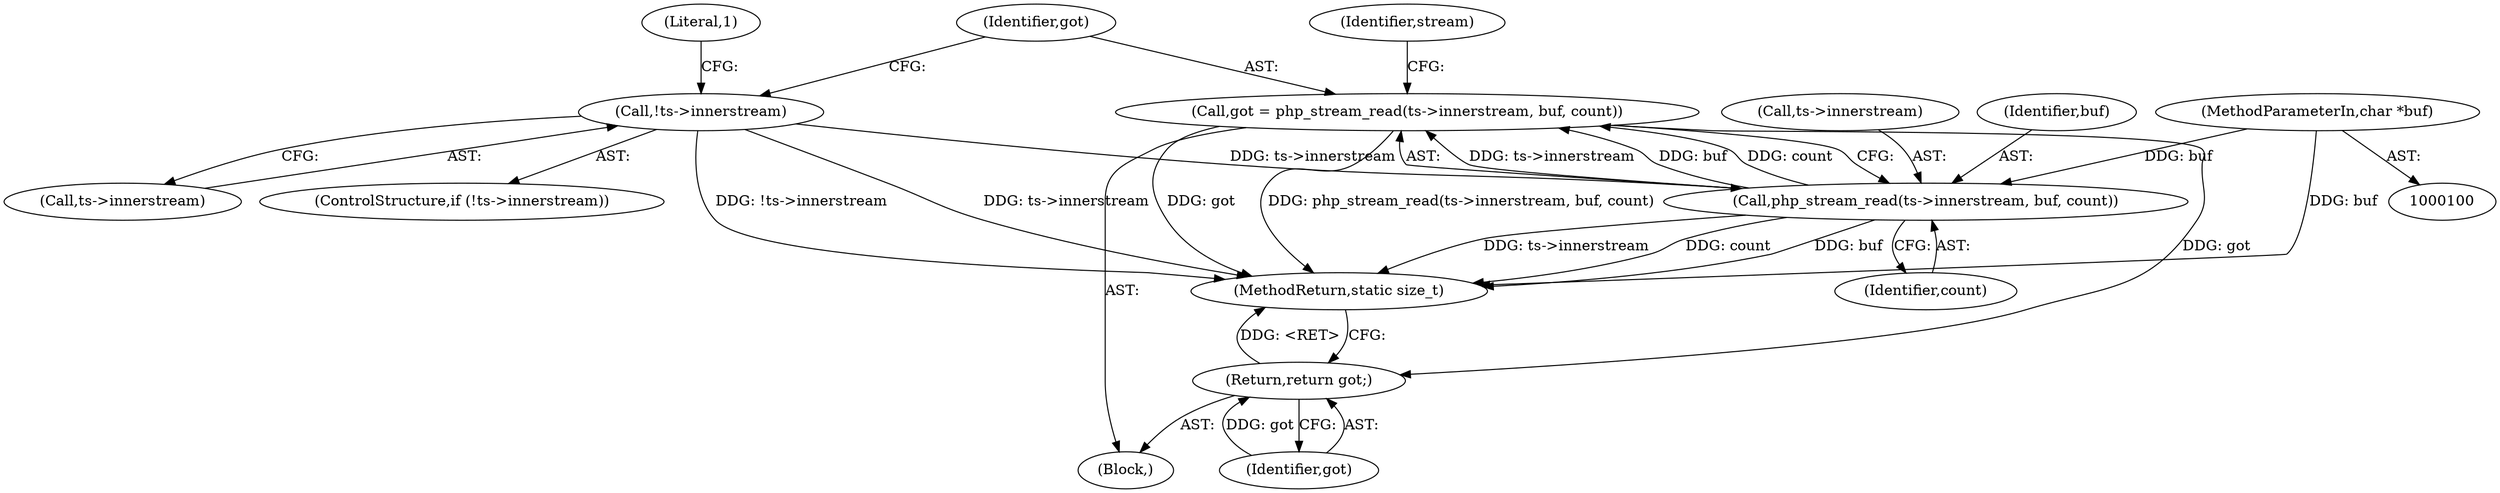 digraph "0_php_6297a117d77fa3a0df2e21ca926a92c231819cd5_5@API" {
"1000127" [label="(Call,got = php_stream_read(ts->innerstream, buf, count))"];
"1000129" [label="(Call,php_stream_read(ts->innerstream, buf, count))"];
"1000119" [label="(Call,!ts->innerstream)"];
"1000102" [label="(MethodParameterIn,char *buf)"];
"1000144" [label="(Return,return got;)"];
"1000128" [label="(Identifier,got)"];
"1000144" [label="(Return,return got;)"];
"1000104" [label="(Block,)"];
"1000102" [label="(MethodParameterIn,char *buf)"];
"1000118" [label="(ControlStructure,if (!ts->innerstream))"];
"1000146" [label="(MethodReturn,static size_t)"];
"1000130" [label="(Call,ts->innerstream)"];
"1000127" [label="(Call,got = php_stream_read(ts->innerstream, buf, count))"];
"1000119" [label="(Call,!ts->innerstream)"];
"1000137" [label="(Identifier,stream)"];
"1000145" [label="(Identifier,got)"];
"1000133" [label="(Identifier,buf)"];
"1000129" [label="(Call,php_stream_read(ts->innerstream, buf, count))"];
"1000126" [label="(Literal,1)"];
"1000120" [label="(Call,ts->innerstream)"];
"1000134" [label="(Identifier,count)"];
"1000127" -> "1000104"  [label="AST: "];
"1000127" -> "1000129"  [label="CFG: "];
"1000128" -> "1000127"  [label="AST: "];
"1000129" -> "1000127"  [label="AST: "];
"1000137" -> "1000127"  [label="CFG: "];
"1000127" -> "1000146"  [label="DDG: got"];
"1000127" -> "1000146"  [label="DDG: php_stream_read(ts->innerstream, buf, count)"];
"1000129" -> "1000127"  [label="DDG: ts->innerstream"];
"1000129" -> "1000127"  [label="DDG: buf"];
"1000129" -> "1000127"  [label="DDG: count"];
"1000127" -> "1000144"  [label="DDG: got"];
"1000129" -> "1000134"  [label="CFG: "];
"1000130" -> "1000129"  [label="AST: "];
"1000133" -> "1000129"  [label="AST: "];
"1000134" -> "1000129"  [label="AST: "];
"1000129" -> "1000146"  [label="DDG: ts->innerstream"];
"1000129" -> "1000146"  [label="DDG: count"];
"1000129" -> "1000146"  [label="DDG: buf"];
"1000119" -> "1000129"  [label="DDG: ts->innerstream"];
"1000102" -> "1000129"  [label="DDG: buf"];
"1000119" -> "1000118"  [label="AST: "];
"1000119" -> "1000120"  [label="CFG: "];
"1000120" -> "1000119"  [label="AST: "];
"1000126" -> "1000119"  [label="CFG: "];
"1000128" -> "1000119"  [label="CFG: "];
"1000119" -> "1000146"  [label="DDG: !ts->innerstream"];
"1000119" -> "1000146"  [label="DDG: ts->innerstream"];
"1000102" -> "1000100"  [label="AST: "];
"1000102" -> "1000146"  [label="DDG: buf"];
"1000144" -> "1000104"  [label="AST: "];
"1000144" -> "1000145"  [label="CFG: "];
"1000145" -> "1000144"  [label="AST: "];
"1000146" -> "1000144"  [label="CFG: "];
"1000144" -> "1000146"  [label="DDG: <RET>"];
"1000145" -> "1000144"  [label="DDG: got"];
}
